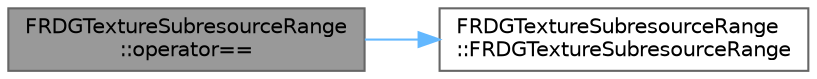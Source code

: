 digraph "FRDGTextureSubresourceRange::operator=="
{
 // INTERACTIVE_SVG=YES
 // LATEX_PDF_SIZE
  bgcolor="transparent";
  edge [fontname=Helvetica,fontsize=10,labelfontname=Helvetica,labelfontsize=10];
  node [fontname=Helvetica,fontsize=10,shape=box,height=0.2,width=0.4];
  rankdir="LR";
  Node1 [id="Node000001",label="FRDGTextureSubresourceRange\l::operator==",height=0.2,width=0.4,color="gray40", fillcolor="grey60", style="filled", fontcolor="black",tooltip=" "];
  Node1 -> Node2 [id="edge1_Node000001_Node000002",color="steelblue1",style="solid",tooltip=" "];
  Node2 [id="Node000002",label="FRDGTextureSubresourceRange\l::FRDGTextureSubresourceRange",height=0.2,width=0.4,color="grey40", fillcolor="white", style="filled",URL="$dd/d04/structFRDGTextureSubresourceRange.html#ac2d23152301bffd67b5aa457b4e5a8bb",tooltip=" "];
}

